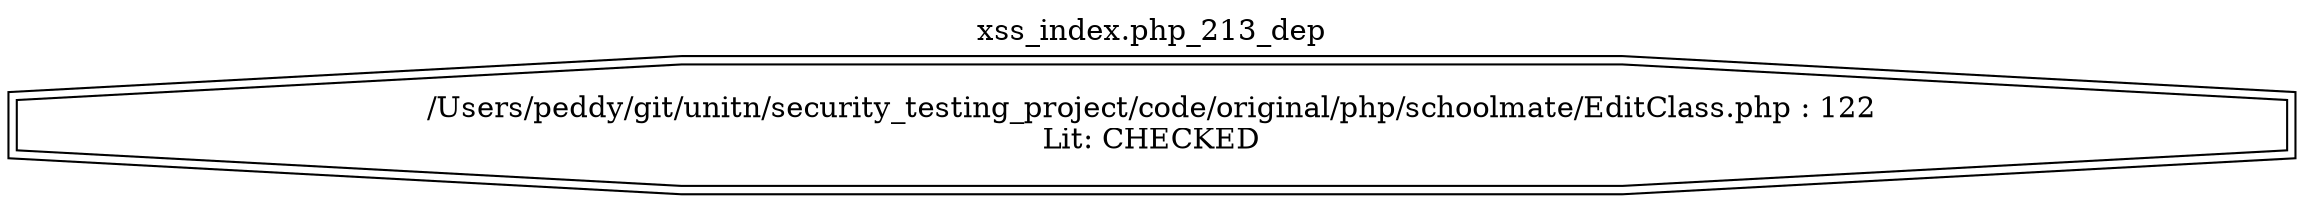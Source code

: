 digraph cfg {
  label="xss_index.php_213_dep";
  labelloc=t;
  n1 [shape=doubleoctagon, label="/Users/peddy/git/unitn/security_testing_project/code/original/php/schoolmate/EditClass.php : 122\nLit: CHECKED\n"];
}
